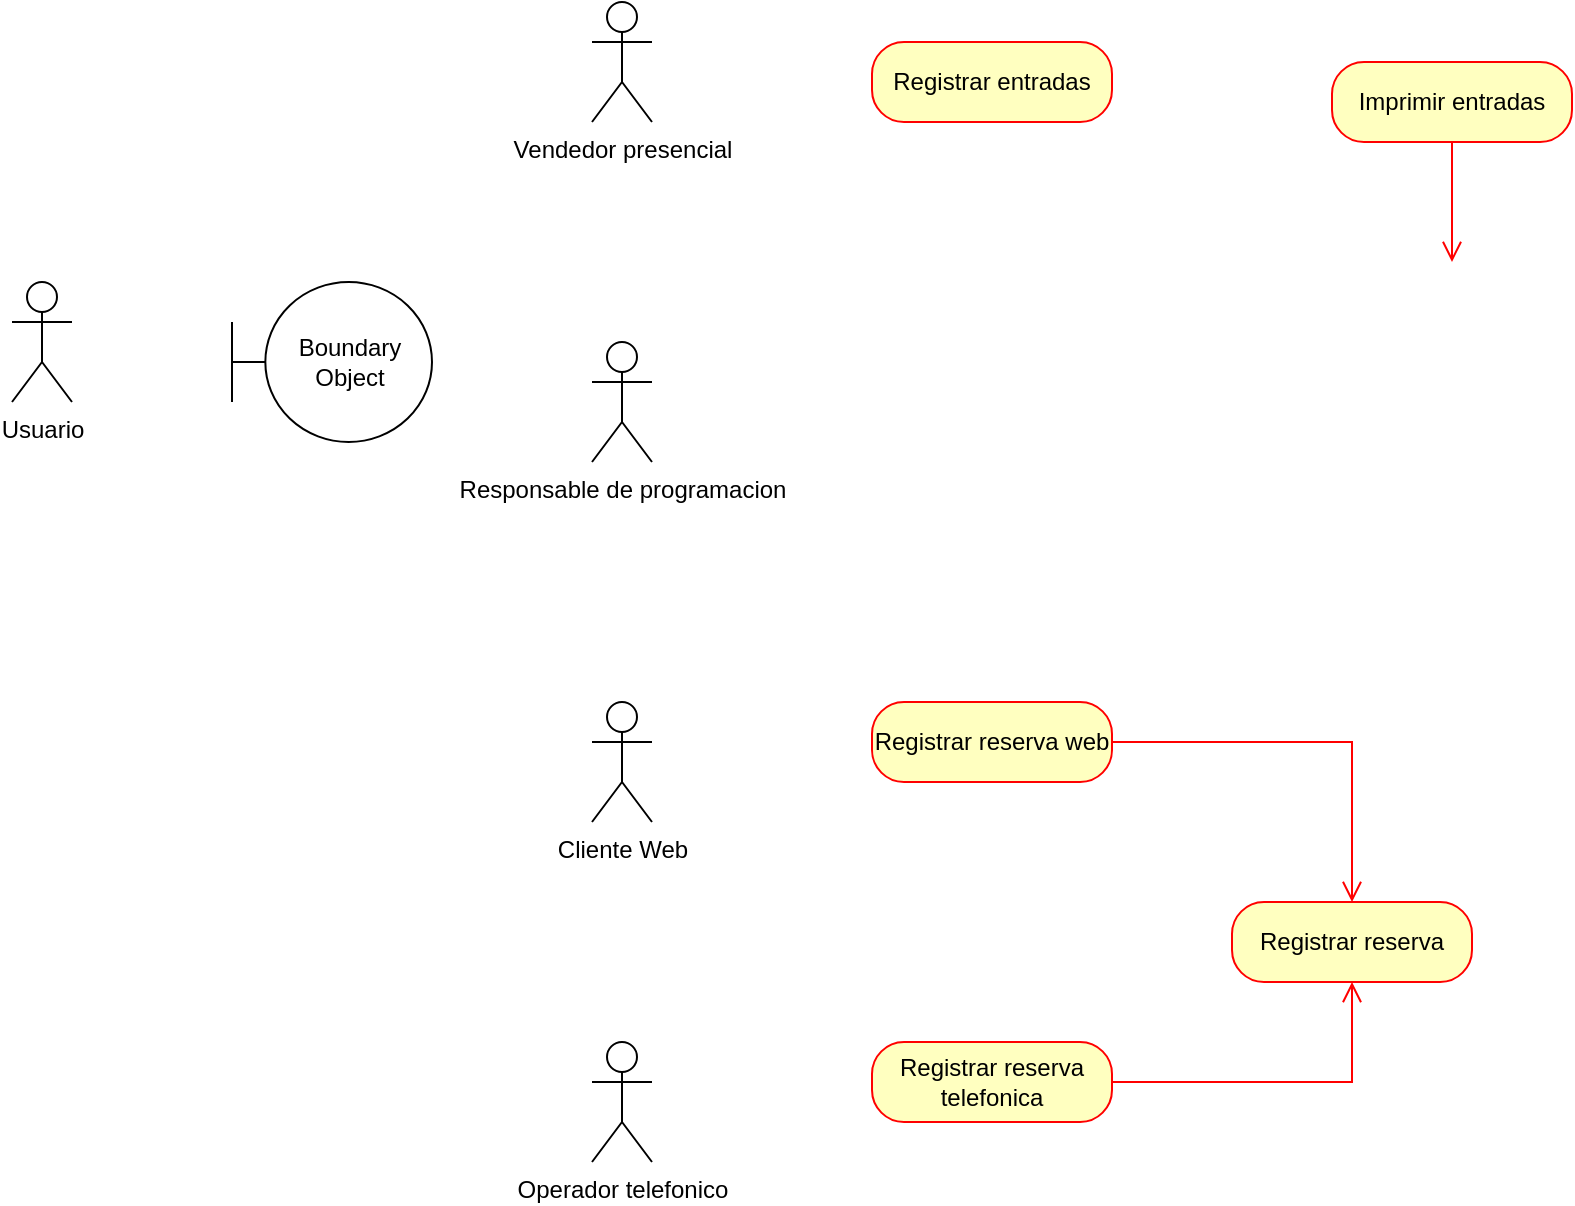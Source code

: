 <mxfile version="22.0.0" type="github">
  <diagram name="Page-1" id="e7e014a7-5840-1c2e-5031-d8a46d1fe8dd">
    <mxGraphModel dx="1434" dy="758" grid="1" gridSize="10" guides="1" tooltips="1" connect="1" arrows="1" fold="1" page="1" pageScale="1" pageWidth="1169" pageHeight="826" background="none" math="0" shadow="0">
      <root>
        <mxCell id="0" />
        <mxCell id="1" parent="0" />
        <mxCell id="S9-r39JpY22qSsOmBCxl-41" value="Usuario" style="shape=umlActor;verticalLabelPosition=bottom;verticalAlign=top;html=1;outlineConnect=0;" vertex="1" parent="1">
          <mxGeometry x="120" y="240" width="30" height="60" as="geometry" />
        </mxCell>
        <mxCell id="S9-r39JpY22qSsOmBCxl-44" value="Boundary Object" style="shape=umlBoundary;whiteSpace=wrap;html=1;" vertex="1" parent="1">
          <mxGeometry x="230" y="240" width="100" height="80" as="geometry" />
        </mxCell>
        <mxCell id="S9-r39JpY22qSsOmBCxl-45" value="Cliente Web" style="shape=umlActor;verticalLabelPosition=bottom;verticalAlign=top;html=1;" vertex="1" parent="1">
          <mxGeometry x="410" y="450" width="30" height="60" as="geometry" />
        </mxCell>
        <mxCell id="S9-r39JpY22qSsOmBCxl-46" value="Registrar reserva web" style="rounded=1;whiteSpace=wrap;html=1;arcSize=40;fontColor=#000000;fillColor=#ffffc0;strokeColor=#ff0000;" vertex="1" parent="1">
          <mxGeometry x="550" y="450" width="120" height="40" as="geometry" />
        </mxCell>
        <mxCell id="S9-r39JpY22qSsOmBCxl-47" value="" style="edgeStyle=orthogonalEdgeStyle;html=1;verticalAlign=bottom;endArrow=open;endSize=8;strokeColor=#ff0000;rounded=0;entryX=0.5;entryY=0;entryDx=0;entryDy=0;" edge="1" source="S9-r39JpY22qSsOmBCxl-46" parent="1" target="S9-r39JpY22qSsOmBCxl-52">
          <mxGeometry relative="1" as="geometry">
            <mxPoint x="610" y="550" as="targetPoint" />
          </mxGeometry>
        </mxCell>
        <mxCell id="S9-r39JpY22qSsOmBCxl-48" value="Operador telefonico" style="shape=umlActor;verticalLabelPosition=bottom;verticalAlign=top;html=1;" vertex="1" parent="1">
          <mxGeometry x="410" y="620" width="30" height="60" as="geometry" />
        </mxCell>
        <mxCell id="S9-r39JpY22qSsOmBCxl-49" value="Registrar reserva telefonica" style="rounded=1;whiteSpace=wrap;html=1;arcSize=40;fontColor=#000000;fillColor=#ffffc0;strokeColor=#ff0000;" vertex="1" parent="1">
          <mxGeometry x="550" y="620" width="120" height="40" as="geometry" />
        </mxCell>
        <mxCell id="S9-r39JpY22qSsOmBCxl-50" value="" style="edgeStyle=orthogonalEdgeStyle;html=1;verticalAlign=bottom;endArrow=open;endSize=8;strokeColor=#ff0000;rounded=0;entryX=0.5;entryY=1;entryDx=0;entryDy=0;" edge="1" source="S9-r39JpY22qSsOmBCxl-49" parent="1" target="S9-r39JpY22qSsOmBCxl-52">
          <mxGeometry relative="1" as="geometry">
            <mxPoint x="610" y="720" as="targetPoint" />
          </mxGeometry>
        </mxCell>
        <mxCell id="S9-r39JpY22qSsOmBCxl-52" value="Registrar reserva" style="rounded=1;whiteSpace=wrap;html=1;arcSize=40;fontColor=#000000;fillColor=#ffffc0;strokeColor=#ff0000;" vertex="1" parent="1">
          <mxGeometry x="730" y="550" width="120" height="40" as="geometry" />
        </mxCell>
        <mxCell id="S9-r39JpY22qSsOmBCxl-54" value="Responsable de programacion" style="shape=umlActor;verticalLabelPosition=bottom;verticalAlign=top;html=1;" vertex="1" parent="1">
          <mxGeometry x="410" y="270" width="30" height="60" as="geometry" />
        </mxCell>
        <mxCell id="S9-r39JpY22qSsOmBCxl-55" value="Vendedor presencial" style="shape=umlActor;verticalLabelPosition=bottom;verticalAlign=top;html=1;" vertex="1" parent="1">
          <mxGeometry x="410" y="100" width="30" height="60" as="geometry" />
        </mxCell>
        <mxCell id="S9-r39JpY22qSsOmBCxl-56" value="Registrar entradas" style="rounded=1;whiteSpace=wrap;html=1;arcSize=40;fontColor=#000000;fillColor=#ffffc0;strokeColor=#ff0000;" vertex="1" parent="1">
          <mxGeometry x="550" y="120" width="120" height="40" as="geometry" />
        </mxCell>
        <mxCell id="S9-r39JpY22qSsOmBCxl-58" value="Imprimir entradas" style="rounded=1;whiteSpace=wrap;html=1;arcSize=40;fontColor=#000000;fillColor=#ffffc0;strokeColor=#ff0000;" vertex="1" parent="1">
          <mxGeometry x="780" y="130" width="120" height="40" as="geometry" />
        </mxCell>
        <mxCell id="S9-r39JpY22qSsOmBCxl-59" value="" style="edgeStyle=orthogonalEdgeStyle;html=1;verticalAlign=bottom;endArrow=open;endSize=8;strokeColor=#ff0000;rounded=0;" edge="1" source="S9-r39JpY22qSsOmBCxl-58" parent="1">
          <mxGeometry relative="1" as="geometry">
            <mxPoint x="840" y="230" as="targetPoint" />
          </mxGeometry>
        </mxCell>
      </root>
    </mxGraphModel>
  </diagram>
</mxfile>
